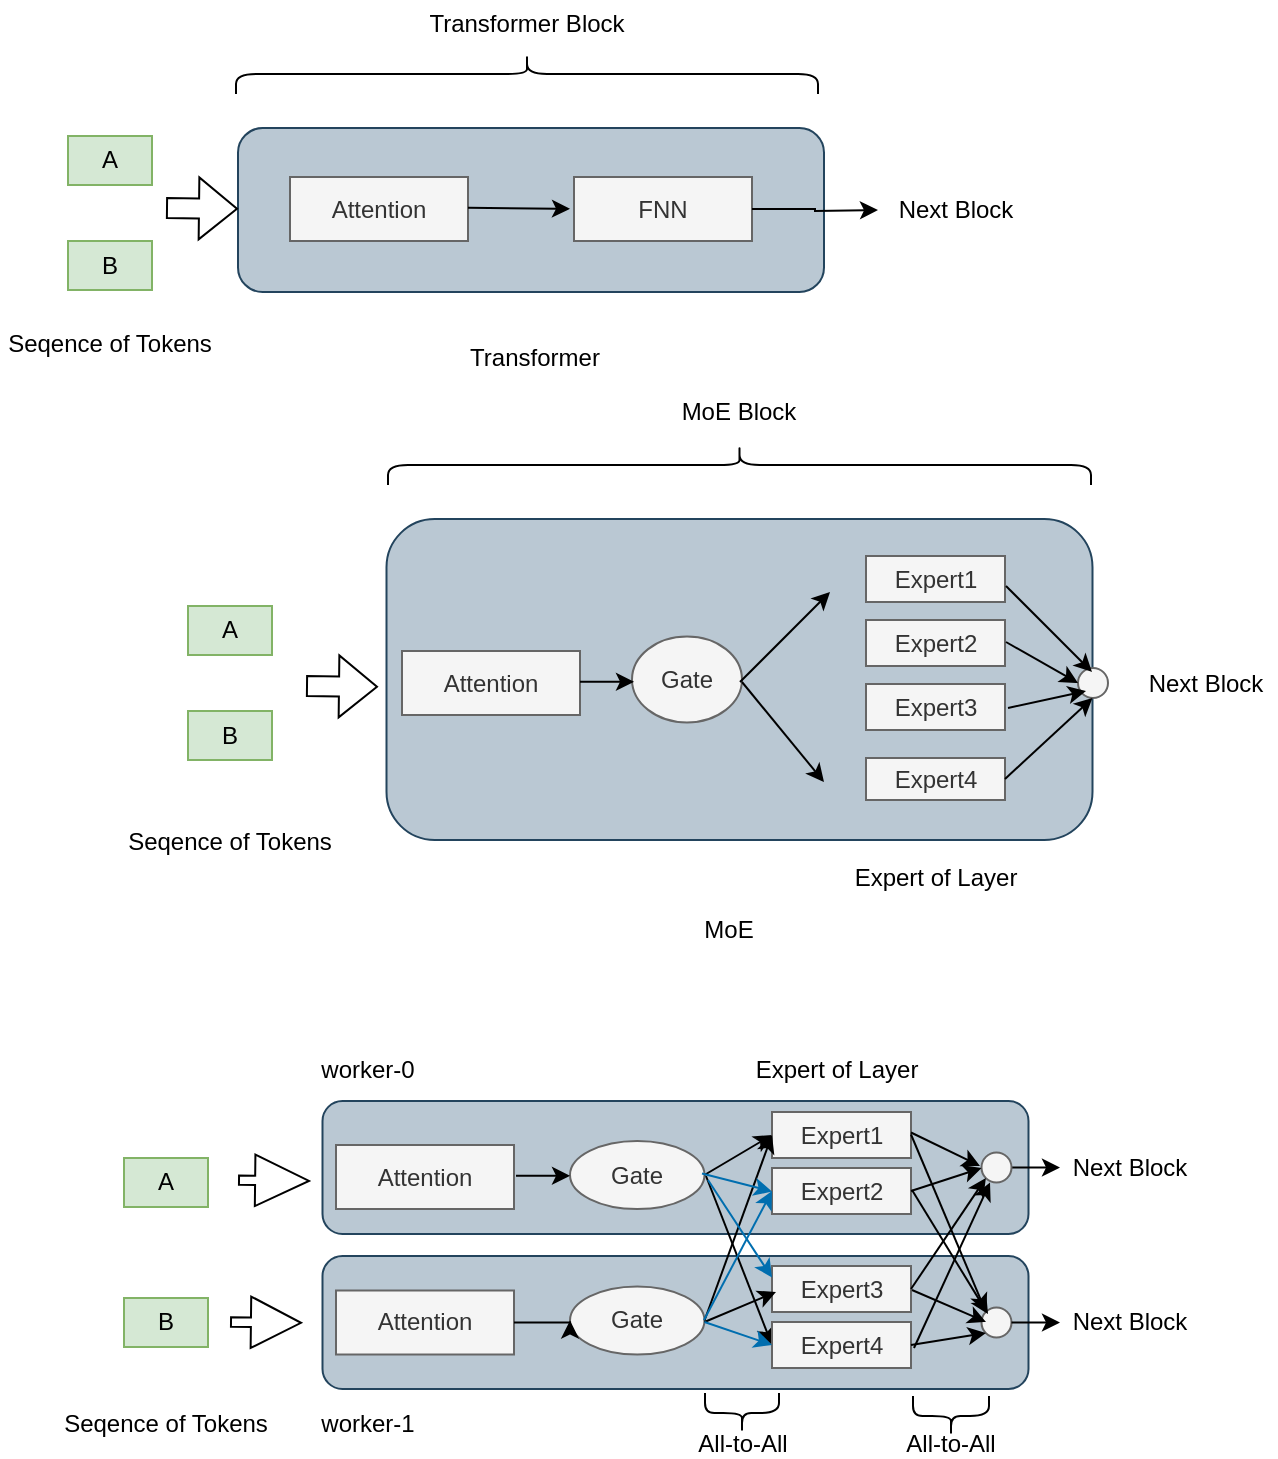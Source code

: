 <mxfile version="21.7.0" type="github">
  <diagram name="第 1 页" id="X71dtdaDnyFSEQu-oeWF">
    <mxGraphModel dx="886" dy="554" grid="0" gridSize="10" guides="1" tooltips="1" connect="1" arrows="1" fold="1" page="1" pageScale="1" pageWidth="827" pageHeight="1169" math="0" shadow="0">
      <root>
        <mxCell id="0" />
        <mxCell id="1" parent="0" />
        <mxCell id="3g09cWAGolR1FiKy-nuo-70" value="" style="group" vertex="1" connectable="0" parent="1">
          <mxGeometry x="80" y="212" width="578" height="286" as="geometry" />
        </mxCell>
        <mxCell id="3g09cWAGolR1FiKy-nuo-24" value="" style="rounded=1;whiteSpace=wrap;html=1;fillColor=#bac8d3;strokeColor=#23445d;" vertex="1" parent="3g09cWAGolR1FiKy-nuo-70">
          <mxGeometry x="133.25" y="65.5" width="353" height="160.5" as="geometry" />
        </mxCell>
        <mxCell id="3g09cWAGolR1FiKy-nuo-28" value="A" style="rounded=0;whiteSpace=wrap;html=1;fillColor=#d5e8d4;strokeColor=#82b366;" vertex="1" parent="3g09cWAGolR1FiKy-nuo-70">
          <mxGeometry x="34" y="109" width="42" height="24.5" as="geometry" />
        </mxCell>
        <mxCell id="3g09cWAGolR1FiKy-nuo-29" value="B" style="rounded=0;whiteSpace=wrap;html=1;fillColor=#d5e8d4;strokeColor=#82b366;" vertex="1" parent="3g09cWAGolR1FiKy-nuo-70">
          <mxGeometry x="34" y="161.5" width="42" height="24.5" as="geometry" />
        </mxCell>
        <mxCell id="3g09cWAGolR1FiKy-nuo-30" value="" style="shape=flexArrow;endArrow=classic;html=1;rounded=0;" edge="1" parent="3g09cWAGolR1FiKy-nuo-70">
          <mxGeometry width="50" height="50" relative="1" as="geometry">
            <mxPoint x="93" y="149" as="sourcePoint" />
            <mxPoint x="129" y="149.41" as="targetPoint" />
          </mxGeometry>
        </mxCell>
        <mxCell id="3g09cWAGolR1FiKy-nuo-31" value="Next Block" style="text;html=1;strokeColor=none;fillColor=none;align=center;verticalAlign=middle;whiteSpace=wrap;rounded=0;" vertex="1" parent="3g09cWAGolR1FiKy-nuo-70">
          <mxGeometry x="508" y="136.25" width="70" height="22.5" as="geometry" />
        </mxCell>
        <mxCell id="3g09cWAGolR1FiKy-nuo-33" value="Seqence of Tokens" style="text;html=1;strokeColor=none;fillColor=none;align=center;verticalAlign=middle;whiteSpace=wrap;rounded=0;" vertex="1" parent="3g09cWAGolR1FiKy-nuo-70">
          <mxGeometry y="212" width="110" height="30" as="geometry" />
        </mxCell>
        <mxCell id="3g09cWAGolR1FiKy-nuo-34" value="" style="shape=curlyBracket;whiteSpace=wrap;html=1;rounded=1;labelPosition=left;verticalLabelPosition=middle;align=right;verticalAlign=middle;rotation=90;" vertex="1" parent="3g09cWAGolR1FiKy-nuo-70">
          <mxGeometry x="299.75" y="-137.25" width="20" height="351.5" as="geometry" />
        </mxCell>
        <mxCell id="3g09cWAGolR1FiKy-nuo-35" value="MoE Block" style="text;html=1;strokeColor=none;fillColor=none;align=center;verticalAlign=middle;whiteSpace=wrap;rounded=0;" vertex="1" parent="3g09cWAGolR1FiKy-nuo-70">
          <mxGeometry x="253.25" width="113" height="24" as="geometry" />
        </mxCell>
        <mxCell id="3g09cWAGolR1FiKy-nuo-38" value="Attention" style="rounded=0;whiteSpace=wrap;html=1;fillColor=#f5f5f5;strokeColor=#666666;fontColor=#333333;" vertex="1" parent="3g09cWAGolR1FiKy-nuo-70">
          <mxGeometry x="141" y="131.5" width="89" height="32" as="geometry" />
        </mxCell>
        <mxCell id="3g09cWAGolR1FiKy-nuo-42" value="Gate" style="ellipse;whiteSpace=wrap;html=1;fillColor=#f5f5f5;fontColor=#333333;strokeColor=#666666;" vertex="1" parent="3g09cWAGolR1FiKy-nuo-70">
          <mxGeometry x="256" y="124.25" width="55" height="43" as="geometry" />
        </mxCell>
        <mxCell id="3g09cWAGolR1FiKy-nuo-43" value="" style="endArrow=classic;html=1;rounded=0;" edge="1" parent="3g09cWAGolR1FiKy-nuo-70">
          <mxGeometry width="50" height="50" relative="1" as="geometry">
            <mxPoint x="230" y="146.91" as="sourcePoint" />
            <mxPoint x="257" y="146.91" as="targetPoint" />
          </mxGeometry>
        </mxCell>
        <mxCell id="3g09cWAGolR1FiKy-nuo-44" value="" style="endArrow=classic;html=1;rounded=0;" edge="1" parent="3g09cWAGolR1FiKy-nuo-70">
          <mxGeometry width="50" height="50" relative="1" as="geometry">
            <mxPoint x="310" y="147" as="sourcePoint" />
            <mxPoint x="355" y="102" as="targetPoint" />
          </mxGeometry>
        </mxCell>
        <mxCell id="3g09cWAGolR1FiKy-nuo-49" value="" style="endArrow=classic;html=1;rounded=0;" edge="1" parent="3g09cWAGolR1FiKy-nuo-70">
          <mxGeometry width="50" height="50" relative="1" as="geometry">
            <mxPoint x="311" y="147" as="sourcePoint" />
            <mxPoint x="352" y="197" as="targetPoint" />
          </mxGeometry>
        </mxCell>
        <mxCell id="3g09cWAGolR1FiKy-nuo-52" value="Expert1" style="rounded=0;whiteSpace=wrap;html=1;fillColor=#f5f5f5;fontColor=#333333;strokeColor=#666666;" vertex="1" parent="3g09cWAGolR1FiKy-nuo-70">
          <mxGeometry x="373" y="84" width="69.5" height="23" as="geometry" />
        </mxCell>
        <mxCell id="3g09cWAGolR1FiKy-nuo-54" value="Expert2" style="rounded=0;whiteSpace=wrap;html=1;fillColor=#f5f5f5;fontColor=#333333;strokeColor=#666666;" vertex="1" parent="3g09cWAGolR1FiKy-nuo-70">
          <mxGeometry x="373" y="116" width="69.5" height="23" as="geometry" />
        </mxCell>
        <mxCell id="3g09cWAGolR1FiKy-nuo-55" value="Expert3" style="rounded=0;whiteSpace=wrap;html=1;fillColor=#f5f5f5;fontColor=#333333;strokeColor=#666666;" vertex="1" parent="3g09cWAGolR1FiKy-nuo-70">
          <mxGeometry x="373" y="148" width="69.5" height="23" as="geometry" />
        </mxCell>
        <mxCell id="3g09cWAGolR1FiKy-nuo-56" value="Expert4" style="rounded=0;whiteSpace=wrap;html=1;fillColor=#f5f5f5;fontColor=#333333;strokeColor=#666666;" vertex="1" parent="3g09cWAGolR1FiKy-nuo-70">
          <mxGeometry x="373" y="185" width="69.5" height="21" as="geometry" />
        </mxCell>
        <mxCell id="3g09cWAGolR1FiKy-nuo-57" value="" style="ellipse;whiteSpace=wrap;html=1;aspect=fixed;fillColor=#f5f5f5;fontColor=#333333;strokeColor=#666666;" vertex="1" parent="3g09cWAGolR1FiKy-nuo-70">
          <mxGeometry x="479" y="140" width="15" height="15" as="geometry" />
        </mxCell>
        <mxCell id="3g09cWAGolR1FiKy-nuo-62" value="" style="endArrow=classic;html=1;rounded=0;entryX=0.467;entryY=0.133;entryDx=0;entryDy=0;entryPerimeter=0;" edge="1" parent="3g09cWAGolR1FiKy-nuo-70" target="3g09cWAGolR1FiKy-nuo-57">
          <mxGeometry width="50" height="50" relative="1" as="geometry">
            <mxPoint x="443" y="99" as="sourcePoint" />
            <mxPoint x="481" y="139" as="targetPoint" />
          </mxGeometry>
        </mxCell>
        <mxCell id="3g09cWAGolR1FiKy-nuo-63" value="" style="endArrow=classic;html=1;rounded=0;entryX=0;entryY=0.5;entryDx=0;entryDy=0;" edge="1" parent="3g09cWAGolR1FiKy-nuo-70" target="3g09cWAGolR1FiKy-nuo-57">
          <mxGeometry width="50" height="50" relative="1" as="geometry">
            <mxPoint x="443" y="127" as="sourcePoint" />
            <mxPoint x="535" y="100" as="targetPoint" />
          </mxGeometry>
        </mxCell>
        <mxCell id="3g09cWAGolR1FiKy-nuo-65" value="" style="endArrow=classic;html=1;rounded=0;" edge="1" parent="3g09cWAGolR1FiKy-nuo-70">
          <mxGeometry width="50" height="50" relative="1" as="geometry">
            <mxPoint x="444" y="160" as="sourcePoint" />
            <mxPoint x="483" y="151.5" as="targetPoint" />
          </mxGeometry>
        </mxCell>
        <mxCell id="3g09cWAGolR1FiKy-nuo-67" value="" style="endArrow=classic;html=1;rounded=0;exitX=1;exitY=0.5;exitDx=0;exitDy=0;" edge="1" parent="3g09cWAGolR1FiKy-nuo-70" source="3g09cWAGolR1FiKy-nuo-56">
          <mxGeometry width="50" height="50" relative="1" as="geometry">
            <mxPoint x="439.25" y="187" as="sourcePoint" />
            <mxPoint x="486.25" y="155" as="targetPoint" />
          </mxGeometry>
        </mxCell>
        <mxCell id="3g09cWAGolR1FiKy-nuo-68" value="Expert of Layer" style="text;html=1;strokeColor=none;fillColor=none;align=center;verticalAlign=middle;whiteSpace=wrap;rounded=0;" vertex="1" parent="3g09cWAGolR1FiKy-nuo-70">
          <mxGeometry x="352.75" y="230" width="110" height="30" as="geometry" />
        </mxCell>
        <mxCell id="3g09cWAGolR1FiKy-nuo-69" value="MoE" style="text;html=1;strokeColor=none;fillColor=none;align=center;verticalAlign=middle;whiteSpace=wrap;rounded=0;" vertex="1" parent="3g09cWAGolR1FiKy-nuo-70">
          <mxGeometry x="261" y="256" width="87" height="30" as="geometry" />
        </mxCell>
        <mxCell id="3g09cWAGolR1FiKy-nuo-71" value="" style="group" vertex="1" connectable="0" parent="1">
          <mxGeometry x="20" y="18" width="513" height="194" as="geometry" />
        </mxCell>
        <mxCell id="3g09cWAGolR1FiKy-nuo-8" value="" style="rounded=1;whiteSpace=wrap;html=1;fillColor=#bac8d3;strokeColor=#23445d;" vertex="1" parent="3g09cWAGolR1FiKy-nuo-71">
          <mxGeometry x="119" y="64" width="293" height="82" as="geometry" />
        </mxCell>
        <mxCell id="3g09cWAGolR1FiKy-nuo-2" value="Attention" style="rounded=0;whiteSpace=wrap;html=1;fillColor=#f5f5f5;strokeColor=#666666;fontColor=#333333;" vertex="1" parent="3g09cWAGolR1FiKy-nuo-71">
          <mxGeometry x="145" y="88.5" width="89" height="32" as="geometry" />
        </mxCell>
        <mxCell id="3g09cWAGolR1FiKy-nuo-5" value="" style="endArrow=classic;html=1;rounded=0;exitX=1;exitY=0.5;exitDx=0;exitDy=0;" edge="1" parent="3g09cWAGolR1FiKy-nuo-71">
          <mxGeometry width="50" height="50" relative="1" as="geometry">
            <mxPoint x="234" y="103.91" as="sourcePoint" />
            <mxPoint x="285" y="104.41" as="targetPoint" />
          </mxGeometry>
        </mxCell>
        <mxCell id="3g09cWAGolR1FiKy-nuo-7" value="FNN" style="rounded=0;whiteSpace=wrap;html=1;fillColor=#f5f5f5;fontColor=#333333;strokeColor=#666666;" vertex="1" parent="3g09cWAGolR1FiKy-nuo-71">
          <mxGeometry x="287" y="88.5" width="89" height="32" as="geometry" />
        </mxCell>
        <mxCell id="3g09cWAGolR1FiKy-nuo-9" value="A" style="rounded=0;whiteSpace=wrap;html=1;fillColor=#d5e8d4;strokeColor=#82b366;" vertex="1" parent="3g09cWAGolR1FiKy-nuo-71">
          <mxGeometry x="34" y="68" width="42" height="24.5" as="geometry" />
        </mxCell>
        <mxCell id="3g09cWAGolR1FiKy-nuo-12" value="B" style="rounded=0;whiteSpace=wrap;html=1;fillColor=#d5e8d4;strokeColor=#82b366;" vertex="1" parent="3g09cWAGolR1FiKy-nuo-71">
          <mxGeometry x="34" y="120.5" width="42" height="24.5" as="geometry" />
        </mxCell>
        <mxCell id="3g09cWAGolR1FiKy-nuo-13" value="" style="shape=flexArrow;endArrow=classic;html=1;rounded=0;" edge="1" parent="3g09cWAGolR1FiKy-nuo-71">
          <mxGeometry width="50" height="50" relative="1" as="geometry">
            <mxPoint x="83" y="104" as="sourcePoint" />
            <mxPoint x="119" y="104.41" as="targetPoint" />
          </mxGeometry>
        </mxCell>
        <mxCell id="3g09cWAGolR1FiKy-nuo-16" value="Next Block" style="text;html=1;strokeColor=none;fillColor=none;align=center;verticalAlign=middle;whiteSpace=wrap;rounded=0;" vertex="1" parent="3g09cWAGolR1FiKy-nuo-71">
          <mxGeometry x="443" y="93.75" width="70" height="22.5" as="geometry" />
        </mxCell>
        <mxCell id="3g09cWAGolR1FiKy-nuo-17" value="" style="edgeStyle=orthogonalEdgeStyle;rounded=0;orthogonalLoop=1;jettySize=auto;html=1;exitX=1;exitY=0.5;exitDx=0;exitDy=0;" edge="1" parent="3g09cWAGolR1FiKy-nuo-71" source="3g09cWAGolR1FiKy-nuo-7">
          <mxGeometry relative="1" as="geometry">
            <mxPoint x="439" y="105" as="targetPoint" />
          </mxGeometry>
        </mxCell>
        <mxCell id="3g09cWAGolR1FiKy-nuo-19" value="Seqence of Tokens" style="text;html=1;strokeColor=none;fillColor=none;align=center;verticalAlign=middle;whiteSpace=wrap;rounded=0;" vertex="1" parent="3g09cWAGolR1FiKy-nuo-71">
          <mxGeometry y="157" width="110" height="30" as="geometry" />
        </mxCell>
        <mxCell id="3g09cWAGolR1FiKy-nuo-21" value="" style="shape=curlyBracket;whiteSpace=wrap;html=1;rounded=1;labelPosition=left;verticalLabelPosition=middle;align=right;verticalAlign=middle;rotation=90;" vertex="1" parent="3g09cWAGolR1FiKy-nuo-71">
          <mxGeometry x="253.5" y="-108.5" width="20" height="291" as="geometry" />
        </mxCell>
        <mxCell id="3g09cWAGolR1FiKy-nuo-22" value="Transformer Block" style="text;html=1;strokeColor=none;fillColor=none;align=center;verticalAlign=middle;whiteSpace=wrap;rounded=0;" vertex="1" parent="3g09cWAGolR1FiKy-nuo-71">
          <mxGeometry x="207" width="113" height="24" as="geometry" />
        </mxCell>
        <mxCell id="3g09cWAGolR1FiKy-nuo-23" value="Transformer" style="text;html=1;strokeColor=none;fillColor=none;align=center;verticalAlign=middle;whiteSpace=wrap;rounded=0;" vertex="1" parent="3g09cWAGolR1FiKy-nuo-71">
          <mxGeometry x="224" y="164" width="87" height="30" as="geometry" />
        </mxCell>
        <mxCell id="3g09cWAGolR1FiKy-nuo-104" value="" style="rounded=1;whiteSpace=wrap;html=1;fillColor=#bac8d3;strokeColor=#23445d;" vertex="1" parent="1">
          <mxGeometry x="181.25" y="646" width="353" height="66.5" as="geometry" />
        </mxCell>
        <mxCell id="3g09cWAGolR1FiKy-nuo-73" value="" style="rounded=1;whiteSpace=wrap;html=1;fillColor=#bac8d3;strokeColor=#23445d;" vertex="1" parent="1">
          <mxGeometry x="181.25" y="568.5" width="353" height="66.5" as="geometry" />
        </mxCell>
        <mxCell id="3g09cWAGolR1FiKy-nuo-74" value="A" style="rounded=0;whiteSpace=wrap;html=1;fillColor=#d5e8d4;strokeColor=#82b366;" vertex="1" parent="1">
          <mxGeometry x="82" y="597" width="42" height="24.5" as="geometry" />
        </mxCell>
        <mxCell id="3g09cWAGolR1FiKy-nuo-75" value="B" style="rounded=0;whiteSpace=wrap;html=1;fillColor=#d5e8d4;strokeColor=#82b366;" vertex="1" parent="1">
          <mxGeometry x="82" y="667" width="42" height="24.5" as="geometry" />
        </mxCell>
        <mxCell id="3g09cWAGolR1FiKy-nuo-77" value="Next Block" style="text;html=1;strokeColor=none;fillColor=none;align=center;verticalAlign=middle;whiteSpace=wrap;rounded=0;" vertex="1" parent="1">
          <mxGeometry x="550" y="590.5" width="70" height="22.5" as="geometry" />
        </mxCell>
        <mxCell id="3g09cWAGolR1FiKy-nuo-78" value="Seqence of Tokens" style="text;html=1;strokeColor=none;fillColor=none;align=center;verticalAlign=middle;whiteSpace=wrap;rounded=0;" vertex="1" parent="1">
          <mxGeometry x="48" y="715" width="110" height="30" as="geometry" />
        </mxCell>
        <mxCell id="3g09cWAGolR1FiKy-nuo-81" value="Attention" style="rounded=0;whiteSpace=wrap;html=1;fillColor=#f5f5f5;strokeColor=#666666;fontColor=#333333;" vertex="1" parent="1">
          <mxGeometry x="188" y="590.5" width="89" height="32" as="geometry" />
        </mxCell>
        <mxCell id="3g09cWAGolR1FiKy-nuo-82" value="Gate" style="ellipse;whiteSpace=wrap;html=1;fillColor=#f5f5f5;fontColor=#333333;strokeColor=#666666;" vertex="1" parent="1">
          <mxGeometry x="305" y="588.5" width="67.25" height="34" as="geometry" />
        </mxCell>
        <mxCell id="3g09cWAGolR1FiKy-nuo-83" value="" style="endArrow=classic;html=1;rounded=0;" edge="1" parent="1">
          <mxGeometry width="50" height="50" relative="1" as="geometry">
            <mxPoint x="278" y="605.91" as="sourcePoint" />
            <mxPoint x="305" y="605.91" as="targetPoint" />
          </mxGeometry>
        </mxCell>
        <mxCell id="3g09cWAGolR1FiKy-nuo-84" value="" style="endArrow=classic;html=1;rounded=0;exitX=1;exitY=0.5;exitDx=0;exitDy=0;entryX=0;entryY=0.5;entryDx=0;entryDy=0;" edge="1" parent="1" source="3g09cWAGolR1FiKy-nuo-82" target="3g09cWAGolR1FiKy-nuo-86">
          <mxGeometry width="50" height="50" relative="1" as="geometry">
            <mxPoint x="358" y="650" as="sourcePoint" />
            <mxPoint x="403" y="605" as="targetPoint" />
          </mxGeometry>
        </mxCell>
        <mxCell id="3g09cWAGolR1FiKy-nuo-85" value="" style="endArrow=classic;html=1;rounded=0;entryX=0;entryY=0.5;entryDx=0;entryDy=0;" edge="1" parent="1" target="3g09cWAGolR1FiKy-nuo-105">
          <mxGeometry width="50" height="50" relative="1" as="geometry">
            <mxPoint x="373" y="606" as="sourcePoint" />
            <mxPoint x="409" y="669" as="targetPoint" />
          </mxGeometry>
        </mxCell>
        <mxCell id="3g09cWAGolR1FiKy-nuo-86" value="Expert1" style="rounded=0;whiteSpace=wrap;html=1;fillColor=#f5f5f5;fontColor=#333333;strokeColor=#666666;" vertex="1" parent="1">
          <mxGeometry x="406" y="574" width="69.5" height="23" as="geometry" />
        </mxCell>
        <mxCell id="3g09cWAGolR1FiKy-nuo-87" value="Expert2" style="rounded=0;whiteSpace=wrap;html=1;fillColor=#f5f5f5;fontColor=#333333;strokeColor=#666666;" vertex="1" parent="1">
          <mxGeometry x="406" y="602" width="69.5" height="23" as="geometry" />
        </mxCell>
        <mxCell id="3g09cWAGolR1FiKy-nuo-137" style="edgeStyle=orthogonalEdgeStyle;rounded=0;orthogonalLoop=1;jettySize=auto;html=1;exitX=1;exitY=0.5;exitDx=0;exitDy=0;entryX=0;entryY=0.5;entryDx=0;entryDy=0;" edge="1" parent="1" source="3g09cWAGolR1FiKy-nuo-90" target="3g09cWAGolR1FiKy-nuo-77">
          <mxGeometry relative="1" as="geometry" />
        </mxCell>
        <mxCell id="3g09cWAGolR1FiKy-nuo-90" value="" style="ellipse;whiteSpace=wrap;html=1;aspect=fixed;fillColor=#f5f5f5;fontColor=#333333;strokeColor=#666666;" vertex="1" parent="1">
          <mxGeometry x="510.75" y="594.25" width="15" height="15" as="geometry" />
        </mxCell>
        <mxCell id="3g09cWAGolR1FiKy-nuo-95" value="Expert of Layer" style="text;html=1;strokeColor=none;fillColor=none;align=center;verticalAlign=middle;whiteSpace=wrap;rounded=0;" vertex="1" parent="1">
          <mxGeometry x="390" y="546" width="97" height="14" as="geometry" />
        </mxCell>
        <mxCell id="3g09cWAGolR1FiKy-nuo-105" value="Expert4" style="rounded=0;whiteSpace=wrap;html=1;fillColor=#f5f5f5;fontColor=#333333;strokeColor=#666666;" vertex="1" parent="1">
          <mxGeometry x="406" y="679" width="69.5" height="23" as="geometry" />
        </mxCell>
        <mxCell id="3g09cWAGolR1FiKy-nuo-106" value="Expert3" style="rounded=0;whiteSpace=wrap;html=1;fillColor=#f5f5f5;fontColor=#333333;strokeColor=#666666;" vertex="1" parent="1">
          <mxGeometry x="406" y="651" width="69.5" height="23" as="geometry" />
        </mxCell>
        <mxCell id="3g09cWAGolR1FiKy-nuo-109" value="" style="shape=flexArrow;endArrow=classic;html=1;rounded=0;width=4.706;endSize=8.012;" edge="1" parent="1">
          <mxGeometry width="50" height="50" relative="1" as="geometry">
            <mxPoint x="135" y="679" as="sourcePoint" />
            <mxPoint x="171" y="679.41" as="targetPoint" />
          </mxGeometry>
        </mxCell>
        <mxCell id="3g09cWAGolR1FiKy-nuo-110" value="Attention" style="rounded=0;whiteSpace=wrap;html=1;fillColor=#f5f5f5;strokeColor=#666666;fontColor=#333333;" vertex="1" parent="1">
          <mxGeometry x="188" y="663.25" width="89" height="32" as="geometry" />
        </mxCell>
        <mxCell id="3g09cWAGolR1FiKy-nuo-111" value="Gate" style="ellipse;whiteSpace=wrap;html=1;fillColor=#f5f5f5;fontColor=#333333;strokeColor=#666666;" vertex="1" parent="1">
          <mxGeometry x="305" y="661.25" width="67.25" height="34" as="geometry" />
        </mxCell>
        <mxCell id="3g09cWAGolR1FiKy-nuo-115" value="" style="endArrow=classic;html=1;rounded=0;exitX=1;exitY=0.5;exitDx=0;exitDy=0;entryX=0;entryY=0.5;entryDx=0;entryDy=0;" edge="1" parent="1" source="3g09cWAGolR1FiKy-nuo-111" target="3g09cWAGolR1FiKy-nuo-86">
          <mxGeometry width="50" height="50" relative="1" as="geometry">
            <mxPoint x="356" y="638.5" as="sourcePoint" />
            <mxPoint x="406" y="588.5" as="targetPoint" />
          </mxGeometry>
        </mxCell>
        <mxCell id="3g09cWAGolR1FiKy-nuo-117" value="" style="endArrow=classic;html=1;rounded=0;" edge="1" parent="1">
          <mxGeometry width="50" height="50" relative="1" as="geometry">
            <mxPoint x="372.25" y="679" as="sourcePoint" />
            <mxPoint x="408" y="664" as="targetPoint" />
          </mxGeometry>
        </mxCell>
        <mxCell id="3g09cWAGolR1FiKy-nuo-121" value="" style="endArrow=classic;html=1;rounded=0;fillColor=#1ba1e2;strokeColor=#006EAF;" edge="1" parent="1">
          <mxGeometry width="50" height="50" relative="1" as="geometry">
            <mxPoint x="371" y="604.75" as="sourcePoint" />
            <mxPoint x="406" y="613.75" as="targetPoint" />
          </mxGeometry>
        </mxCell>
        <mxCell id="3g09cWAGolR1FiKy-nuo-122" value="" style="endArrow=classic;html=1;rounded=0;fillColor=#1ba1e2;strokeColor=#006EAF;entryX=0;entryY=0.25;entryDx=0;entryDy=0;" edge="1" parent="1" target="3g09cWAGolR1FiKy-nuo-106">
          <mxGeometry width="50" height="50" relative="1" as="geometry">
            <mxPoint x="374" y="608" as="sourcePoint" />
            <mxPoint x="424" y="635" as="targetPoint" />
          </mxGeometry>
        </mxCell>
        <mxCell id="3g09cWAGolR1FiKy-nuo-123" value="" style="endArrow=classic;html=1;rounded=0;fillColor=#1ba1e2;strokeColor=#006EAF;entryX=0;entryY=0.5;entryDx=0;entryDy=0;" edge="1" parent="1" target="3g09cWAGolR1FiKy-nuo-87">
          <mxGeometry width="50" height="50" relative="1" as="geometry">
            <mxPoint x="372" y="678" as="sourcePoint" />
            <mxPoint x="417.75" y="629" as="targetPoint" />
          </mxGeometry>
        </mxCell>
        <mxCell id="3g09cWAGolR1FiKy-nuo-124" value="" style="endArrow=classic;html=1;rounded=0;fillColor=#1ba1e2;strokeColor=#006EAF;entryX=0;entryY=0.5;entryDx=0;entryDy=0;" edge="1" parent="1" target="3g09cWAGolR1FiKy-nuo-105">
          <mxGeometry width="50" height="50" relative="1" as="geometry">
            <mxPoint x="372.25" y="679" as="sourcePoint" />
            <mxPoint x="417.25" y="705" as="targetPoint" />
          </mxGeometry>
        </mxCell>
        <mxCell id="3g09cWAGolR1FiKy-nuo-125" value="" style="ellipse;whiteSpace=wrap;html=1;aspect=fixed;fillColor=#f5f5f5;fontColor=#333333;strokeColor=#666666;" vertex="1" parent="1">
          <mxGeometry x="510.75" y="671.75" width="15" height="15" as="geometry" />
        </mxCell>
        <mxCell id="3g09cWAGolR1FiKy-nuo-113" style="edgeStyle=orthogonalEdgeStyle;rounded=0;orthogonalLoop=1;jettySize=auto;html=1;exitX=1;exitY=0.5;exitDx=0;exitDy=0;entryX=0;entryY=0.5;entryDx=0;entryDy=0;" edge="1" parent="1" source="3g09cWAGolR1FiKy-nuo-110" target="3g09cWAGolR1FiKy-nuo-111">
          <mxGeometry relative="1" as="geometry" />
        </mxCell>
        <mxCell id="3g09cWAGolR1FiKy-nuo-126" value="Next Block" style="text;html=1;strokeColor=none;fillColor=none;align=center;verticalAlign=middle;whiteSpace=wrap;rounded=0;" vertex="1" parent="1">
          <mxGeometry x="550" y="668" width="70" height="22.5" as="geometry" />
        </mxCell>
        <mxCell id="3g09cWAGolR1FiKy-nuo-128" value="" style="endArrow=classic;html=1;rounded=0;" edge="1" parent="1">
          <mxGeometry width="50" height="50" relative="1" as="geometry">
            <mxPoint x="475.5" y="584.25" as="sourcePoint" />
            <mxPoint x="510" y="601" as="targetPoint" />
          </mxGeometry>
        </mxCell>
        <mxCell id="3g09cWAGolR1FiKy-nuo-129" value="" style="endArrow=classic;html=1;rounded=0;exitX=1;exitY=0.5;exitDx=0;exitDy=0;" edge="1" parent="1" source="3g09cWAGolR1FiKy-nuo-87">
          <mxGeometry width="50" height="50" relative="1" as="geometry">
            <mxPoint x="463.75" y="607" as="sourcePoint" />
            <mxPoint x="510.75" y="602" as="targetPoint" />
          </mxGeometry>
        </mxCell>
        <mxCell id="3g09cWAGolR1FiKy-nuo-130" value="" style="endArrow=classic;html=1;rounded=0;entryX=0;entryY=0;entryDx=0;entryDy=0;" edge="1" parent="1" target="3g09cWAGolR1FiKy-nuo-125">
          <mxGeometry width="50" height="50" relative="1" as="geometry">
            <mxPoint x="475.5" y="585.25" as="sourcePoint" />
            <mxPoint x="513.5" y="633.25" as="targetPoint" />
          </mxGeometry>
        </mxCell>
        <mxCell id="3g09cWAGolR1FiKy-nuo-131" value="" style="endArrow=classic;html=1;rounded=0;" edge="1" parent="1">
          <mxGeometry width="50" height="50" relative="1" as="geometry">
            <mxPoint x="476" y="613" as="sourcePoint" />
            <mxPoint x="514" y="675" as="targetPoint" />
          </mxGeometry>
        </mxCell>
        <mxCell id="3g09cWAGolR1FiKy-nuo-138" style="edgeStyle=orthogonalEdgeStyle;rounded=0;orthogonalLoop=1;jettySize=auto;html=1;exitX=1;exitY=0.5;exitDx=0;exitDy=0;entryX=0;entryY=0.5;entryDx=0;entryDy=0;" edge="1" parent="1" source="3g09cWAGolR1FiKy-nuo-125" target="3g09cWAGolR1FiKy-nuo-126">
          <mxGeometry relative="1" as="geometry" />
        </mxCell>
        <mxCell id="3g09cWAGolR1FiKy-nuo-132" value="" style="endArrow=classic;html=1;rounded=0;entryX=0;entryY=1;entryDx=0;entryDy=0;exitX=1;exitY=0.5;exitDx=0;exitDy=0;" edge="1" parent="1" source="3g09cWAGolR1FiKy-nuo-106" target="3g09cWAGolR1FiKy-nuo-90">
          <mxGeometry width="50" height="50" relative="1" as="geometry">
            <mxPoint x="475.5" y="667" as="sourcePoint" />
            <mxPoint x="525.5" y="617" as="targetPoint" />
          </mxGeometry>
        </mxCell>
        <mxCell id="3g09cWAGolR1FiKy-nuo-133" value="" style="endArrow=classic;html=1;rounded=0;" edge="1" parent="1">
          <mxGeometry width="50" height="50" relative="1" as="geometry">
            <mxPoint x="476" y="663" as="sourcePoint" />
            <mxPoint x="513" y="679" as="targetPoint" />
          </mxGeometry>
        </mxCell>
        <mxCell id="3g09cWAGolR1FiKy-nuo-135" value="" style="endArrow=classic;html=1;rounded=0;" edge="1" parent="1">
          <mxGeometry width="50" height="50" relative="1" as="geometry">
            <mxPoint x="477" y="692" as="sourcePoint" />
            <mxPoint x="515" y="609.25" as="targetPoint" />
          </mxGeometry>
        </mxCell>
        <mxCell id="3g09cWAGolR1FiKy-nuo-136" value="" style="endArrow=classic;html=1;rounded=0;entryX=0;entryY=1;entryDx=0;entryDy=0;" edge="1" parent="1" target="3g09cWAGolR1FiKy-nuo-125">
          <mxGeometry width="50" height="50" relative="1" as="geometry">
            <mxPoint x="475.5" y="690.5" as="sourcePoint" />
            <mxPoint x="525.5" y="687.5" as="targetPoint" />
          </mxGeometry>
        </mxCell>
        <mxCell id="3g09cWAGolR1FiKy-nuo-144" value="" style="shape=flexArrow;endArrow=classic;html=1;rounded=0;width=4.706;endSize=8.647;" edge="1" parent="1">
          <mxGeometry width="50" height="50" relative="1" as="geometry">
            <mxPoint x="139" y="608.07" as="sourcePoint" />
            <mxPoint x="175" y="608.48" as="targetPoint" />
          </mxGeometry>
        </mxCell>
        <mxCell id="3g09cWAGolR1FiKy-nuo-149" value="worker-0" style="text;html=1;strokeColor=none;fillColor=none;align=center;verticalAlign=middle;whiteSpace=wrap;rounded=0;" vertex="1" parent="1">
          <mxGeometry x="176" y="545" width="56" height="16" as="geometry" />
        </mxCell>
        <mxCell id="3g09cWAGolR1FiKy-nuo-150" value="worker-1" style="text;html=1;strokeColor=none;fillColor=none;align=center;verticalAlign=middle;whiteSpace=wrap;rounded=0;" vertex="1" parent="1">
          <mxGeometry x="176" y="722" width="56" height="16" as="geometry" />
        </mxCell>
        <mxCell id="3g09cWAGolR1FiKy-nuo-157" value="" style="group" vertex="1" connectable="0" parent="1">
          <mxGeometry x="465.25" y="716" width="60.5" height="29" as="geometry" />
        </mxCell>
        <mxCell id="3g09cWAGolR1FiKy-nuo-154" value="All-to-All" style="text;html=1;strokeColor=none;fillColor=none;align=center;verticalAlign=middle;whiteSpace=wrap;rounded=0;" vertex="1" parent="3g09cWAGolR1FiKy-nuo-157">
          <mxGeometry y="18" width="60.5" height="11" as="geometry" />
        </mxCell>
        <mxCell id="3g09cWAGolR1FiKy-nuo-155" value="" style="shape=curlyBracket;whiteSpace=wrap;html=1;rounded=1;flipH=1;labelPosition=right;verticalLabelPosition=middle;align=left;verticalAlign=middle;rotation=90;" vertex="1" parent="3g09cWAGolR1FiKy-nuo-157">
          <mxGeometry x="20.25" y="-9" width="20" height="38" as="geometry" />
        </mxCell>
        <mxCell id="3g09cWAGolR1FiKy-nuo-158" value="All-to-All" style="text;html=1;strokeColor=none;fillColor=none;align=center;verticalAlign=middle;whiteSpace=wrap;rounded=0;" vertex="1" parent="1">
          <mxGeometry x="360.75" y="734" width="60.5" height="11" as="geometry" />
        </mxCell>
        <mxCell id="3g09cWAGolR1FiKy-nuo-160" value="" style="shape=curlyBracket;whiteSpace=wrap;html=1;rounded=1;flipH=1;labelPosition=right;verticalLabelPosition=middle;align=left;verticalAlign=middle;rotation=90;" vertex="1" parent="1">
          <mxGeometry x="381" y="706" width="20" height="37" as="geometry" />
        </mxCell>
      </root>
    </mxGraphModel>
  </diagram>
</mxfile>
